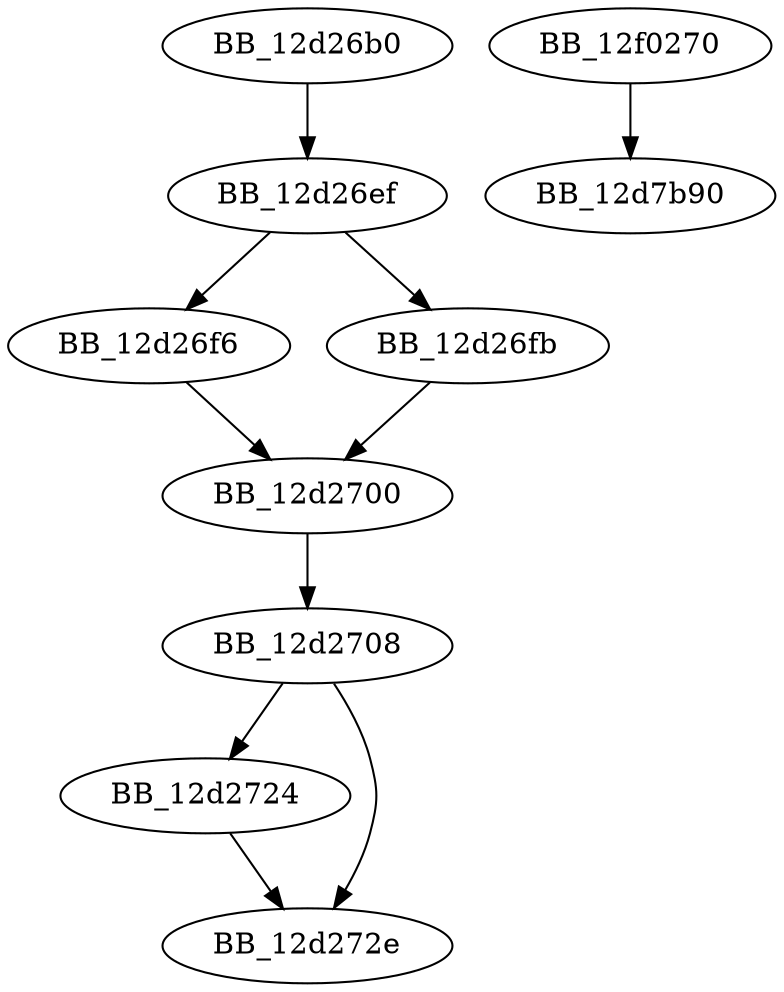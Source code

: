 DiGraph sub_12D26B0{
BB_12d26b0->BB_12d26ef
BB_12d26ef->BB_12d26f6
BB_12d26ef->BB_12d26fb
BB_12d26f6->BB_12d2700
BB_12d26fb->BB_12d2700
BB_12d2700->BB_12d2708
BB_12d2708->BB_12d2724
BB_12d2708->BB_12d272e
BB_12d2724->BB_12d272e
BB_12f0270->BB_12d7b90
}
